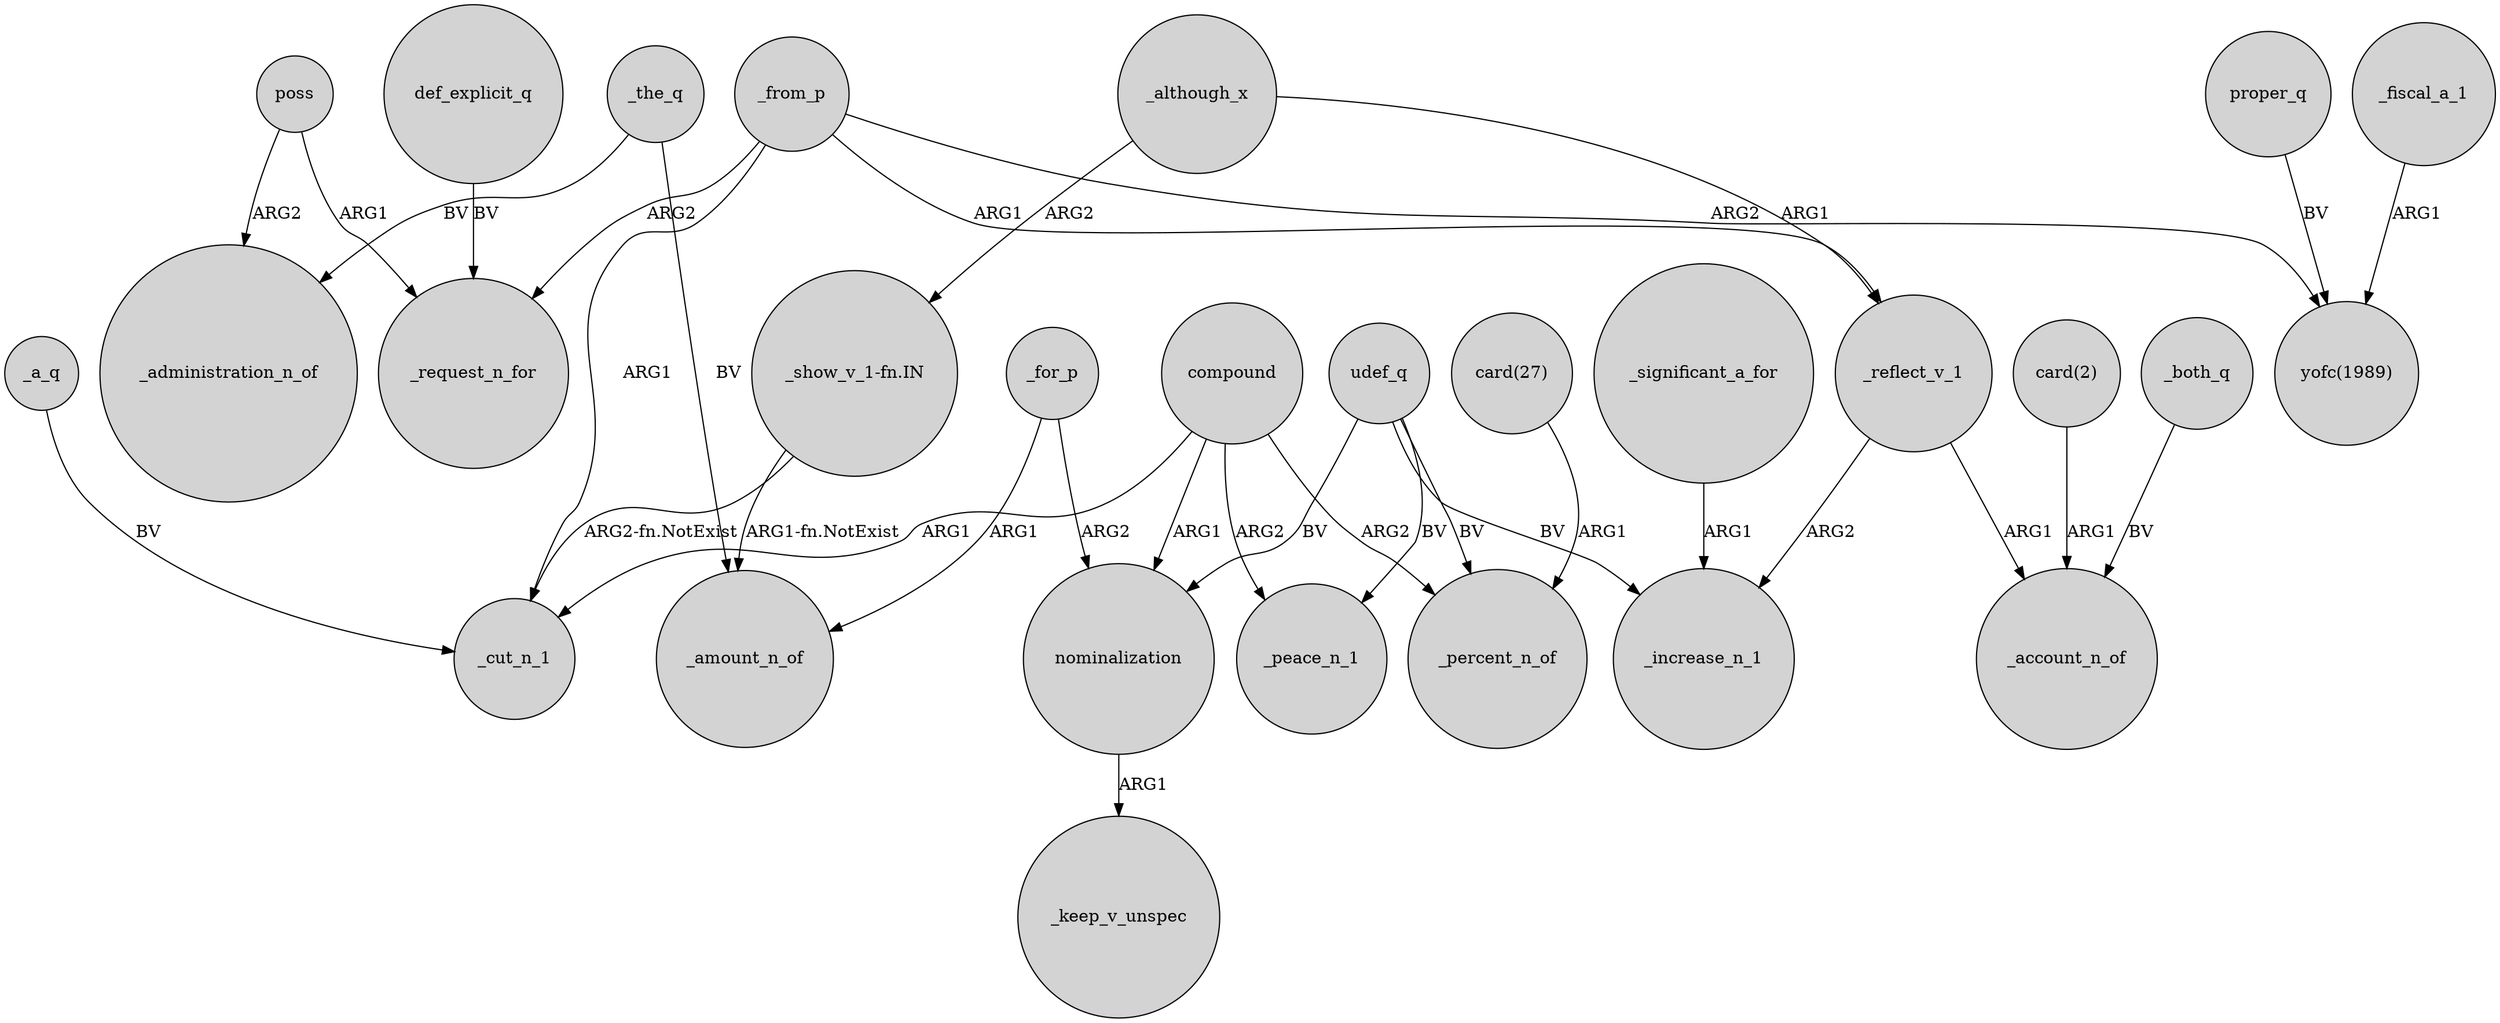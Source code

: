 digraph {
	node [shape=circle style=filled]
	_from_p -> _cut_n_1 [label=ARG1]
	_significant_a_for -> _increase_n_1 [label=ARG1]
	"card(2)" -> _account_n_of [label=ARG1]
	_both_q -> _account_n_of [label=BV]
	_although_x -> "_show_v_1-fn.IN" [label=ARG2]
	_a_q -> _cut_n_1 [label=BV]
	udef_q -> _peace_n_1 [label=BV]
	_the_q -> _amount_n_of [label=BV]
	_from_p -> "yofc(1989)" [label=ARG2]
	_for_p -> nominalization [label=ARG2]
	_reflect_v_1 -> _increase_n_1 [label=ARG2]
	compound -> _percent_n_of [label=ARG2]
	def_explicit_q -> _request_n_for [label=BV]
	proper_q -> "yofc(1989)" [label=BV]
	nominalization -> _keep_v_unspec [label=ARG1]
	poss -> _administration_n_of [label=ARG2]
	_from_p -> _request_n_for [label=ARG2]
	compound -> _peace_n_1 [label=ARG2]
	poss -> _request_n_for [label=ARG1]
	_reflect_v_1 -> _account_n_of [label=ARG1]
	_although_x -> _reflect_v_1 [label=ARG1]
	compound -> _cut_n_1 [label=ARG1]
	udef_q -> _increase_n_1 [label=BV]
	_fiscal_a_1 -> "yofc(1989)" [label=ARG1]
	_for_p -> _amount_n_of [label=ARG1]
	udef_q -> nominalization [label=BV]
	_from_p -> _reflect_v_1 [label=ARG1]
	"_show_v_1-fn.IN" -> _amount_n_of [label="ARG1-fn.NotExist"]
	"_show_v_1-fn.IN" -> _cut_n_1 [label="ARG2-fn.NotExist"]
	udef_q -> _percent_n_of [label=BV]
	_the_q -> _administration_n_of [label=BV]
	compound -> nominalization [label=ARG1]
	"card(27)" -> _percent_n_of [label=ARG1]
}
